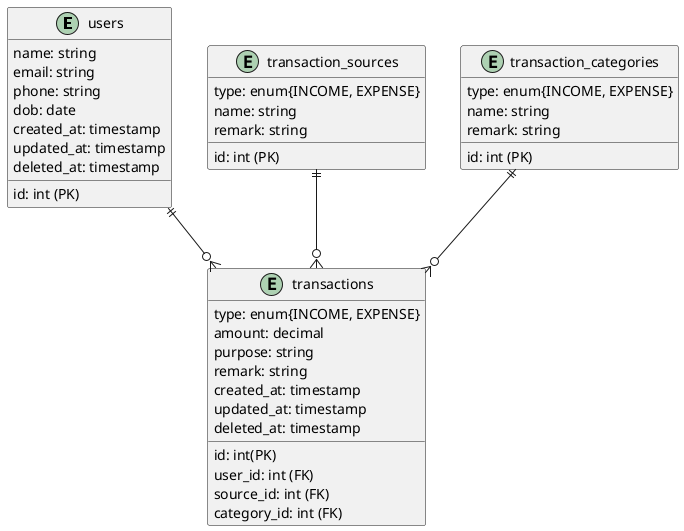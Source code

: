 @startuml ERD

' ENTITIES
entity users {
    id: int (PK)
    name: string
    email: string
    phone: string
    dob: date
    created_at: timestamp
    updated_at: timestamp
    deleted_at: timestamp
}

entity transactions {
    id: int(PK)
    type: enum{INCOME, EXPENSE}
    user_id: int (FK)
    source_id: int (FK)
    category_id: int (FK)
    amount: decimal
    purpose: string
    remark: string
    created_at: timestamp
    updated_at: timestamp
    deleted_at: timestamp
}

entity transaction_sources {
    id: int (PK)
    type: enum{INCOME, EXPENSE}
    name: string
    remark: string
}

entity transaction_categories {
    id: int (PK)
    type: enum{INCOME, EXPENSE}
    name: string
    remark: string
}

' RELATIONSHIPS
users ||--o{ transactions
transaction_sources ||--o{ transactions
transaction_categories ||--o{ transactions

@enduml